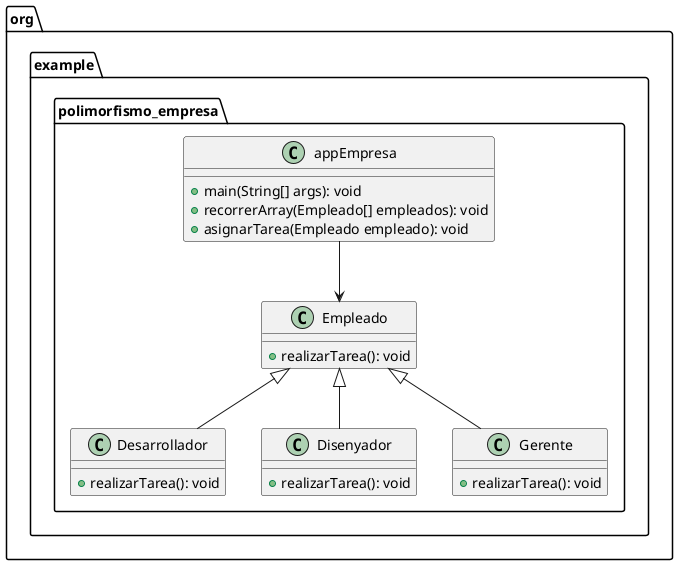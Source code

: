@startuml

package org.example.polimorfismo_empresa {

    class Empleado {
        +realizarTarea(): void
    }

    class Desarrollador {
        +realizarTarea(): void
    }

    class Disenyador {
        +realizarTarea(): void
    }

    class Gerente {
        +realizarTarea(): void
    }

    class appEmpresa {
        +main(String[] args): void
        +recorrerArray(Empleado[] empleados): void
        +asignarTarea(Empleado empleado): void
    }

    appEmpresa --> Empleado
    Empleado <|-- Desarrollador
    Empleado <|-- Disenyador
    Empleado <|-- Gerente
}

@enduml